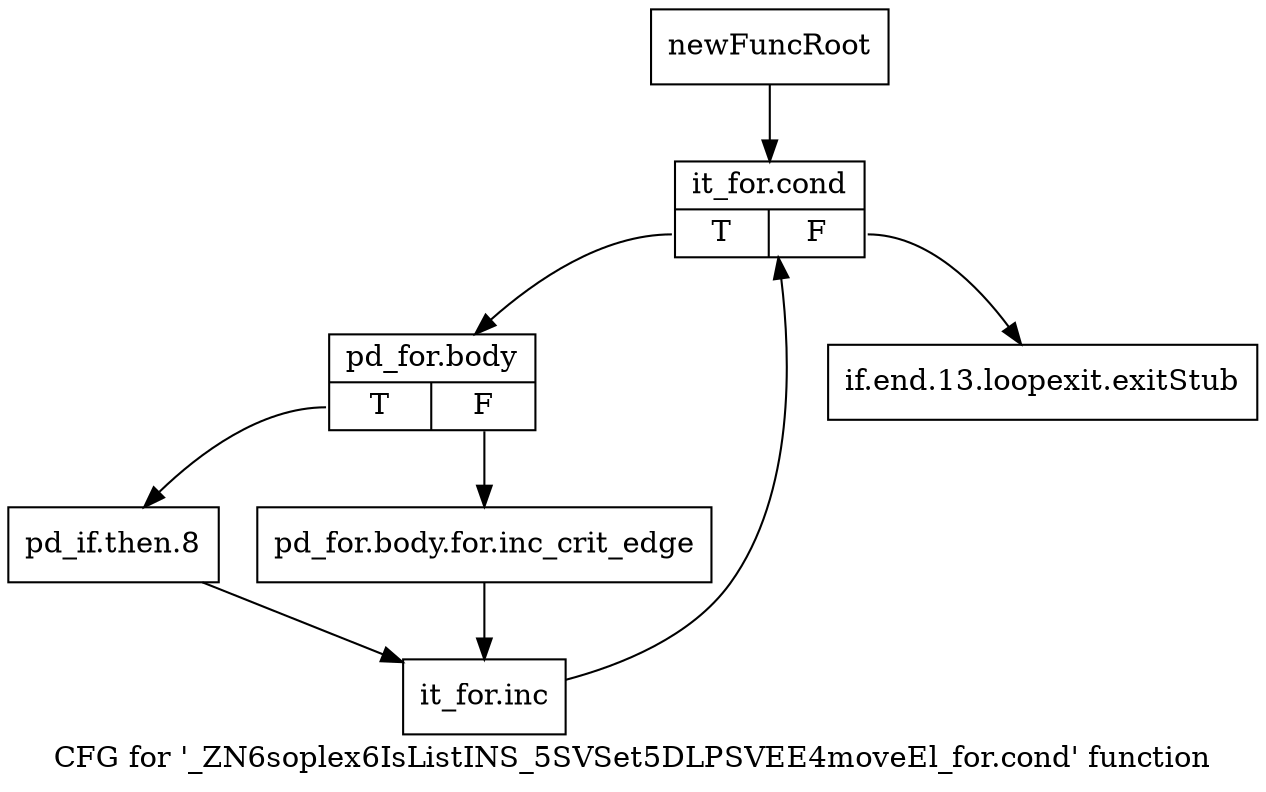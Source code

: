 digraph "CFG for '_ZN6soplex6IsListINS_5SVSet5DLPSVEE4moveEl_for.cond' function" {
	label="CFG for '_ZN6soplex6IsListINS_5SVSet5DLPSVEE4moveEl_for.cond' function";

	Node0x2fb6990 [shape=record,label="{newFuncRoot}"];
	Node0x2fb6990 -> Node0x2fb6a30;
	Node0x2fb69e0 [shape=record,label="{if.end.13.loopexit.exitStub}"];
	Node0x2fb6a30 [shape=record,label="{it_for.cond|{<s0>T|<s1>F}}"];
	Node0x2fb6a30:s0 -> Node0x2fb6a80;
	Node0x2fb6a30:s1 -> Node0x2fb69e0;
	Node0x2fb6a80 [shape=record,label="{pd_for.body|{<s0>T|<s1>F}}"];
	Node0x2fb6a80:s0 -> Node0x2fb6b20;
	Node0x2fb6a80:s1 -> Node0x2fb6ad0;
	Node0x2fb6ad0 [shape=record,label="{pd_for.body.for.inc_crit_edge}"];
	Node0x2fb6ad0 -> Node0x2fb6b70;
	Node0x2fb6b20 [shape=record,label="{pd_if.then.8}"];
	Node0x2fb6b20 -> Node0x2fb6b70;
	Node0x2fb6b70 [shape=record,label="{it_for.inc}"];
	Node0x2fb6b70 -> Node0x2fb6a30;
}
